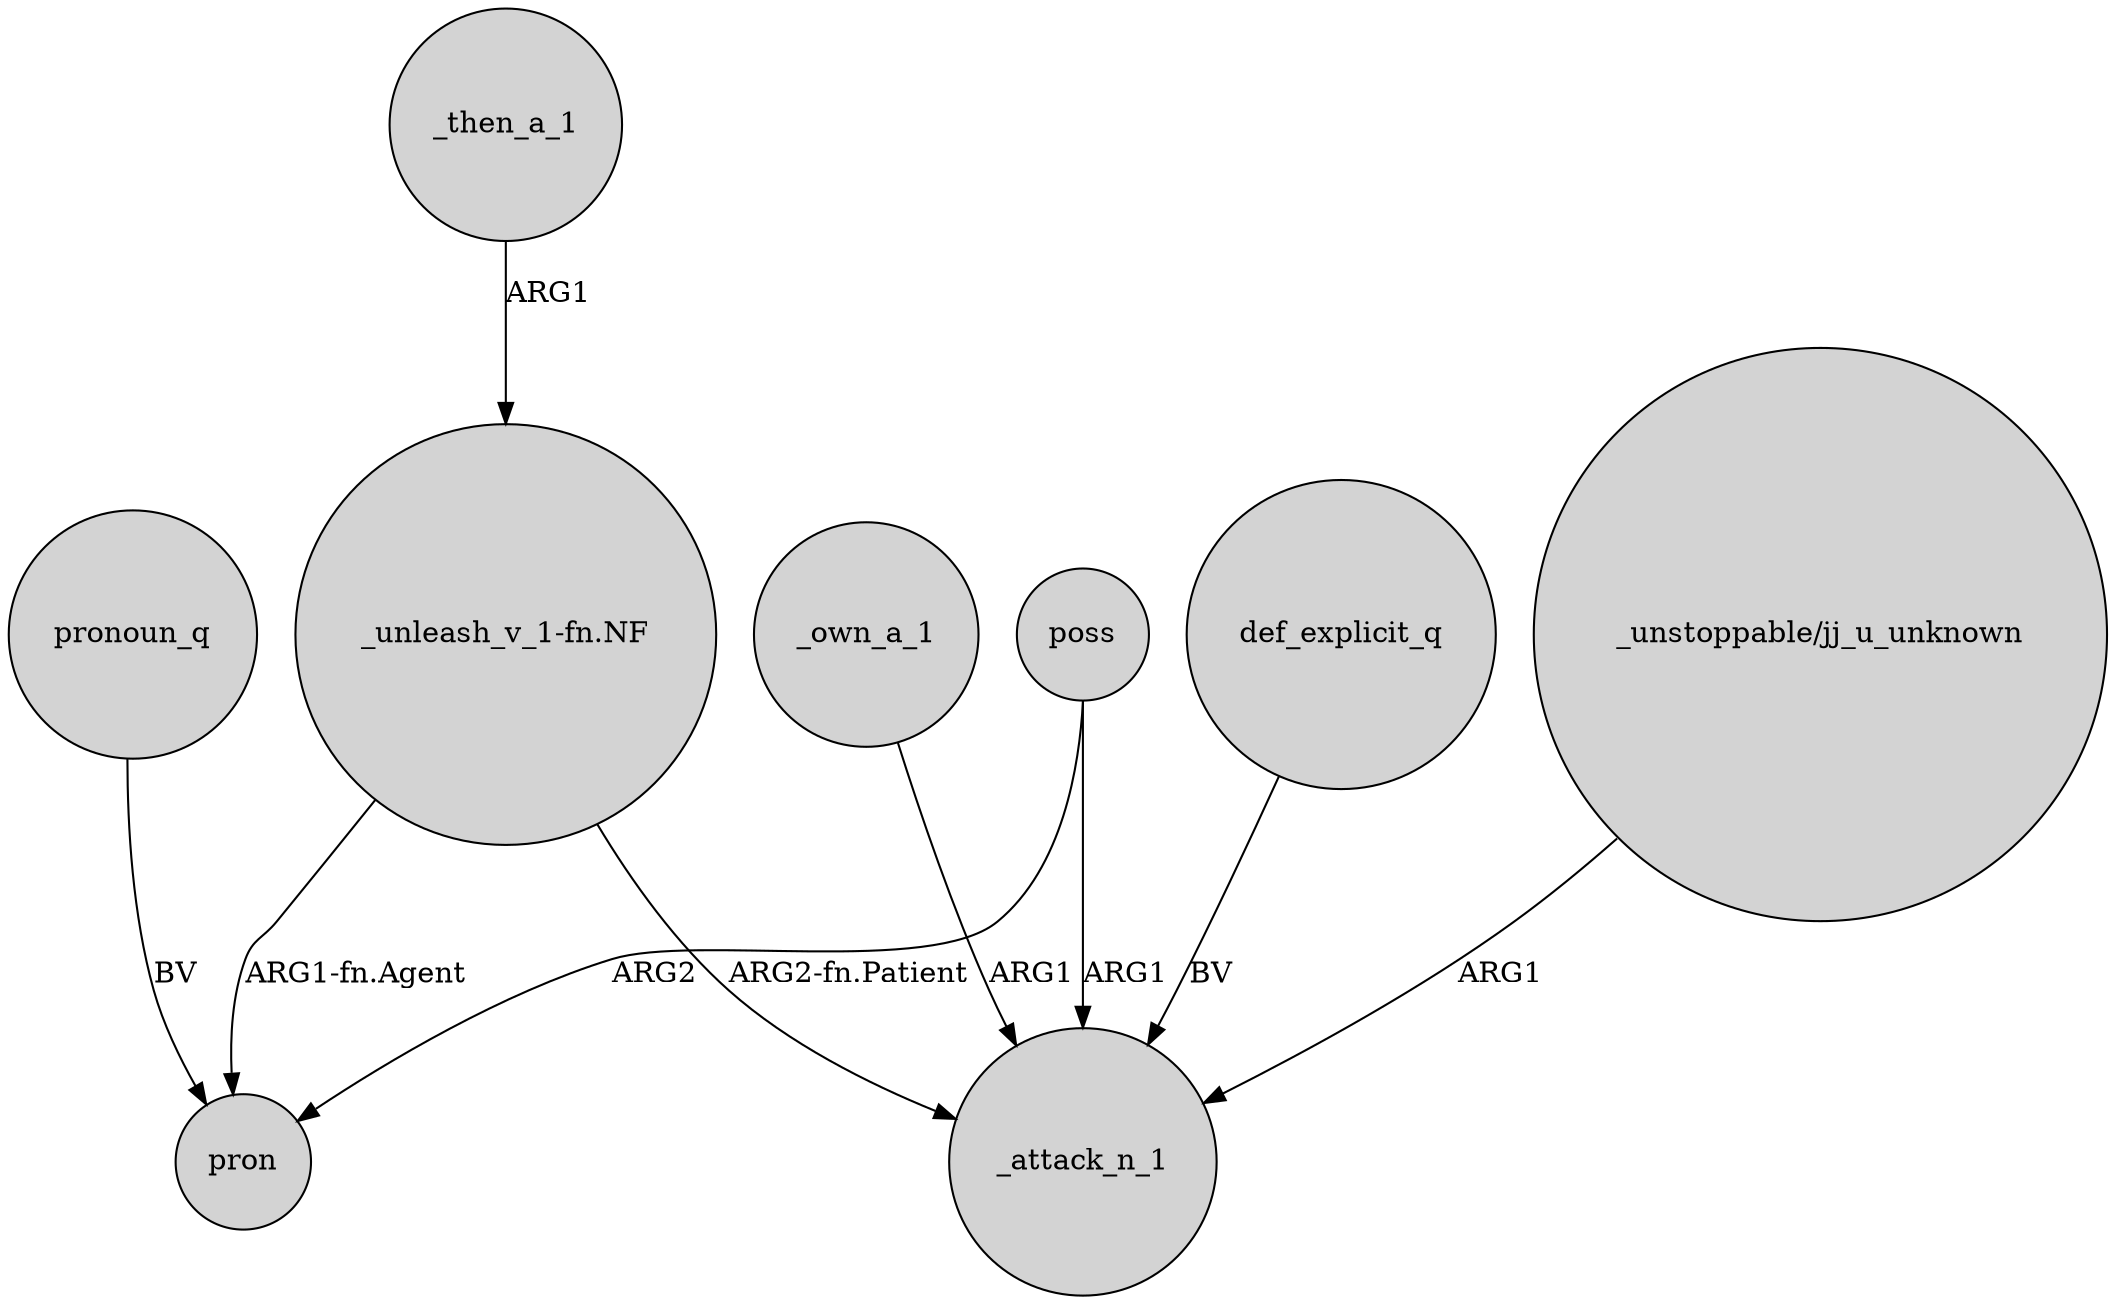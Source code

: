digraph {
	node [shape=circle style=filled]
	_then_a_1 -> "_unleash_v_1-fn.NF" [label=ARG1]
	poss -> _attack_n_1 [label=ARG1]
	_own_a_1 -> _attack_n_1 [label=ARG1]
	"_unleash_v_1-fn.NF" -> _attack_n_1 [label="ARG2-fn.Patient"]
	poss -> pron [label=ARG2]
	"_unleash_v_1-fn.NF" -> pron [label="ARG1-fn.Agent"]
	def_explicit_q -> _attack_n_1 [label=BV]
	"_unstoppable/jj_u_unknown" -> _attack_n_1 [label=ARG1]
	pronoun_q -> pron [label=BV]
}
